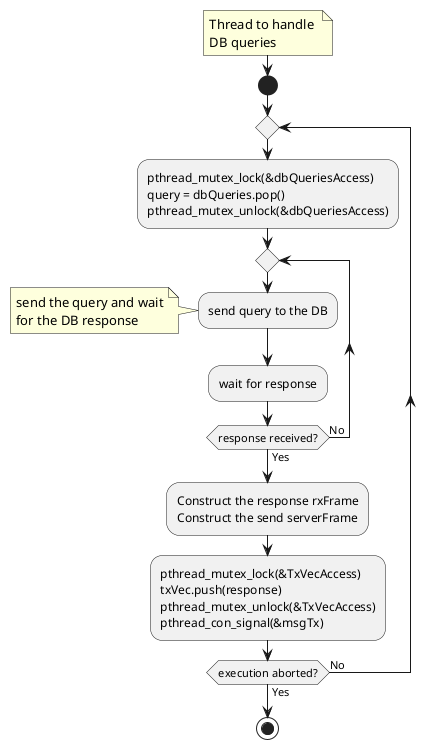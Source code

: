 @startuml
'-----------------------
  note right
    Thread to handle 
    DB queries
  end note
'-----------------------
start
    repeat

        :pthread_mutex_lock(&dbQueriesAccess)
        query = dbQueries.pop()
        pthread_mutex_unlock(&dbQueriesAccess);
        repeat
            :send query to the DB;
            note left
                send the query and wait
                for the DB response
            end note
            :wait for response;
        repeat while(response received?) is (No) not (Yes)
        :Construct the response rxFrame
        Construct the send serverFrame;
        :pthread_mutex_lock(&TxVecAccess)
        txVec.push(response)
        pthread_mutex_unlock(&TxVecAccess)
        pthread_con_signal(&msgTx);
    repeat while(execution aborted?) is (No) not (Yes)
    stop
'-----------------------
@enduml